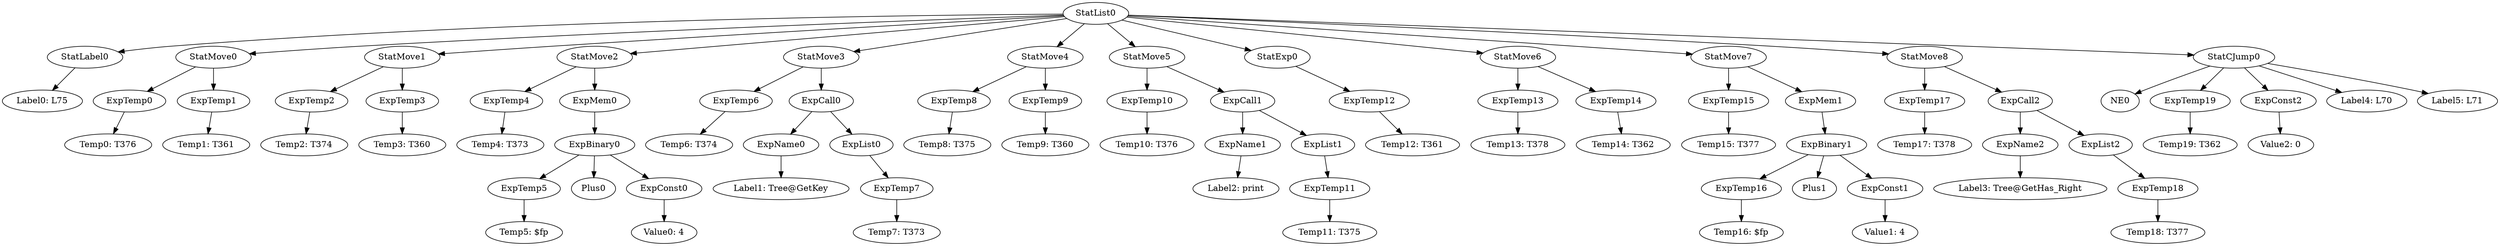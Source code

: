 digraph {
	ordering = out;
	ExpConst2 -> "Value2: 0";
	StatMove4 -> ExpTemp8;
	StatMove4 -> ExpTemp9;
	ExpMem0 -> ExpBinary0;
	StatMove7 -> ExpTemp15;
	StatMove7 -> ExpMem1;
	StatCJump0 -> NE0;
	StatCJump0 -> ExpTemp19;
	StatCJump0 -> ExpConst2;
	StatCJump0 -> "Label4: L70";
	StatCJump0 -> "Label5: L71";
	ExpList0 -> ExpTemp7;
	ExpTemp4 -> "Temp4: T373";
	ExpName0 -> "Label1: Tree@GetKey";
	StatMove3 -> ExpTemp6;
	StatMove3 -> ExpCall0;
	StatMove1 -> ExpTemp2;
	StatMove1 -> ExpTemp3;
	ExpConst0 -> "Value0: 4";
	ExpTemp8 -> "Temp8: T375";
	ExpTemp18 -> "Temp18: T377";
	ExpBinary0 -> ExpTemp5;
	ExpBinary0 -> Plus0;
	ExpBinary0 -> ExpConst0;
	ExpTemp12 -> "Temp12: T361";
	ExpTemp5 -> "Temp5: $fp";
	ExpTemp1 -> "Temp1: T361";
	ExpTemp14 -> "Temp14: T362";
	ExpName2 -> "Label3: Tree@GetHas_Right";
	ExpTemp7 -> "Temp7: T373";
	ExpTemp0 -> "Temp0: T376";
	StatList0 -> StatLabel0;
	StatList0 -> StatMove0;
	StatList0 -> StatMove1;
	StatList0 -> StatMove2;
	StatList0 -> StatMove3;
	StatList0 -> StatMove4;
	StatList0 -> StatMove5;
	StatList0 -> StatExp0;
	StatList0 -> StatMove6;
	StatList0 -> StatMove7;
	StatList0 -> StatMove8;
	StatList0 -> StatCJump0;
	StatLabel0 -> "Label0: L75";
	ExpTemp3 -> "Temp3: T360";
	ExpTemp2 -> "Temp2: T374";
	ExpTemp10 -> "Temp10: T376";
	ExpTemp19 -> "Temp19: T362";
	StatMove2 -> ExpTemp4;
	StatMove2 -> ExpMem0;
	ExpCall0 -> ExpName0;
	ExpCall0 -> ExpList0;
	ExpTemp17 -> "Temp17: T378";
	ExpTemp9 -> "Temp9: T360";
	StatMove5 -> ExpTemp10;
	StatMove5 -> ExpCall1;
	ExpConst1 -> "Value1: 4";
	ExpTemp15 -> "Temp15: T377";
	ExpName1 -> "Label2: print";
	ExpCall1 -> ExpName1;
	ExpCall1 -> ExpList1;
	ExpTemp11 -> "Temp11: T375";
	StatExp0 -> ExpTemp12;
	ExpTemp13 -> "Temp13: T378";
	ExpTemp16 -> "Temp16: $fp";
	ExpTemp6 -> "Temp6: T374";
	StatMove6 -> ExpTemp13;
	StatMove6 -> ExpTemp14;
	ExpList1 -> ExpTemp11;
	ExpBinary1 -> ExpTemp16;
	ExpBinary1 -> Plus1;
	ExpBinary1 -> ExpConst1;
	ExpMem1 -> ExpBinary1;
	StatMove0 -> ExpTemp0;
	StatMove0 -> ExpTemp1;
	StatMove8 -> ExpTemp17;
	StatMove8 -> ExpCall2;
	ExpCall2 -> ExpName2;
	ExpCall2 -> ExpList2;
	ExpList2 -> ExpTemp18;
}

